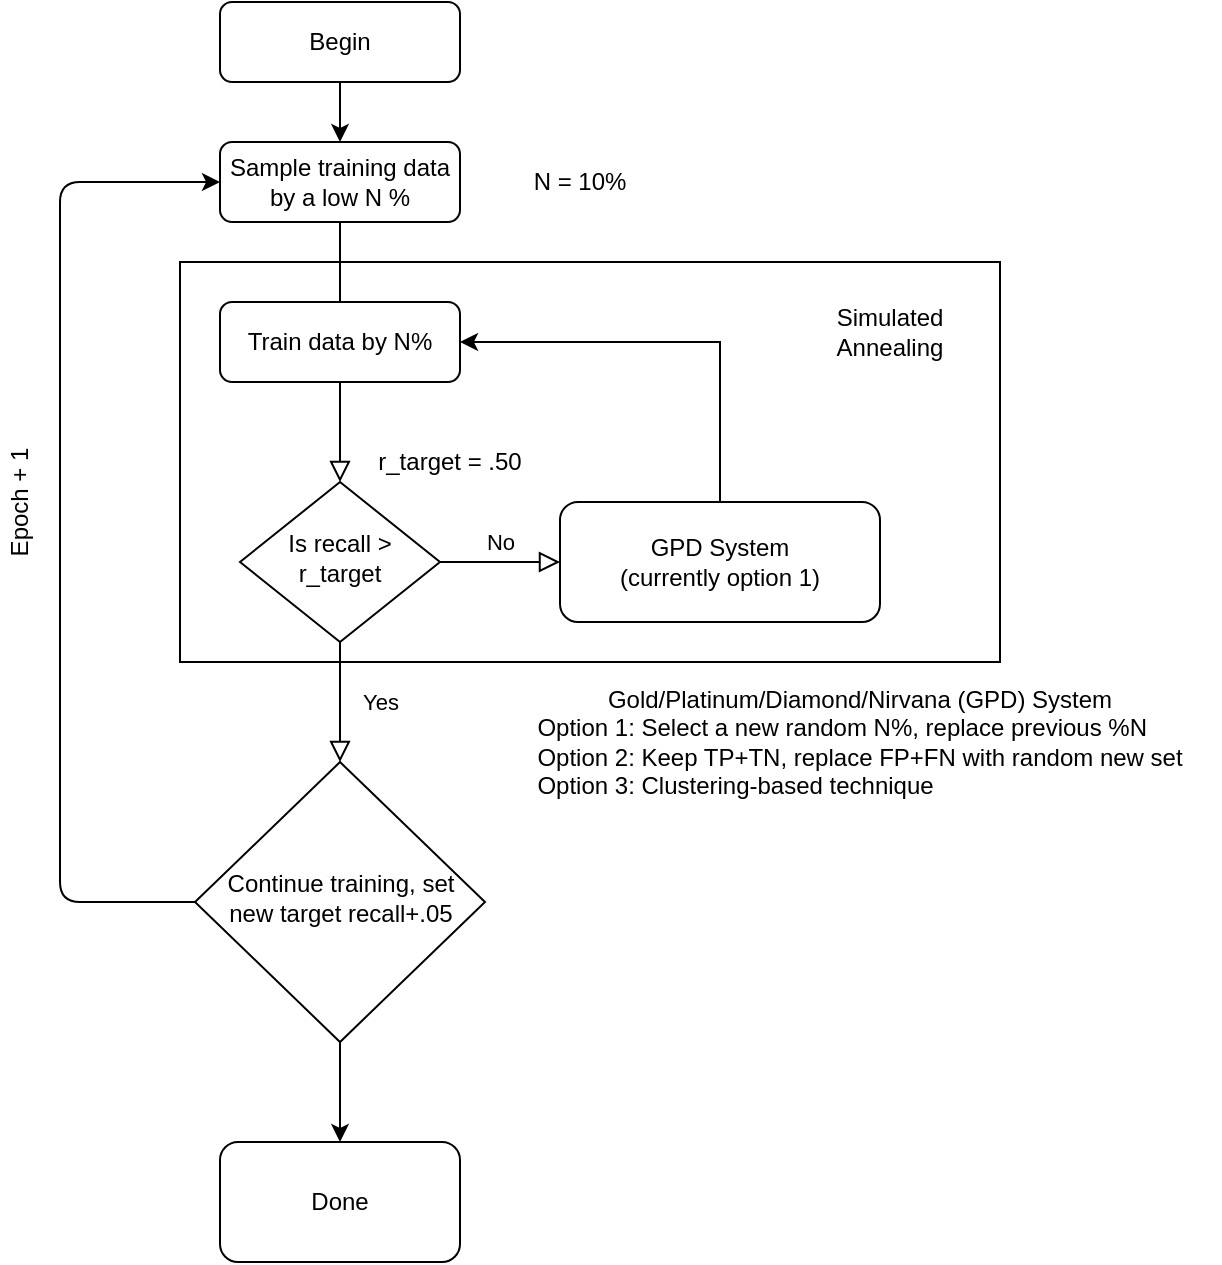 <mxfile version="13.0.3" type="device"><diagram id="C5RBs43oDa-KdzZeNtuy" name="Page-1"><mxGraphModel dx="982" dy="531" grid="1" gridSize="10" guides="1" tooltips="1" connect="1" arrows="1" fold="1" page="1" pageScale="1" pageWidth="827" pageHeight="1169" math="0" shadow="0"><root><mxCell id="WIyWlLk6GJQsqaUBKTNV-0"/><mxCell id="WIyWlLk6GJQsqaUBKTNV-1" parent="WIyWlLk6GJQsqaUBKTNV-0"/><mxCell id="8AxUa9z8sGpEEpYn_YDs-10" value="" style="rounded=0;whiteSpace=wrap;html=1;" vertex="1" parent="WIyWlLk6GJQsqaUBKTNV-1"><mxGeometry x="120" y="300" width="410" height="200" as="geometry"/></mxCell><mxCell id="WIyWlLk6GJQsqaUBKTNV-2" value="" style="rounded=0;html=1;jettySize=auto;orthogonalLoop=1;fontSize=11;endArrow=block;endFill=0;endSize=8;strokeWidth=1;shadow=0;labelBackgroundColor=none;edgeStyle=orthogonalEdgeStyle;" parent="WIyWlLk6GJQsqaUBKTNV-1" source="WIyWlLk6GJQsqaUBKTNV-3" target="WIyWlLk6GJQsqaUBKTNV-6" edge="1"><mxGeometry relative="1" as="geometry"/></mxCell><mxCell id="WIyWlLk6GJQsqaUBKTNV-3" value="Sample training data by a low N %" style="rounded=1;whiteSpace=wrap;html=1;fontSize=12;glass=0;strokeWidth=1;shadow=0;" parent="WIyWlLk6GJQsqaUBKTNV-1" vertex="1"><mxGeometry x="140" y="240" width="120" height="40" as="geometry"/></mxCell><mxCell id="WIyWlLk6GJQsqaUBKTNV-4" value="Yes" style="rounded=0;html=1;jettySize=auto;orthogonalLoop=1;fontSize=11;endArrow=block;endFill=0;endSize=8;strokeWidth=1;shadow=0;labelBackgroundColor=none;edgeStyle=orthogonalEdgeStyle;" parent="WIyWlLk6GJQsqaUBKTNV-1" source="WIyWlLk6GJQsqaUBKTNV-6" target="WIyWlLk6GJQsqaUBKTNV-10" edge="1"><mxGeometry y="20" relative="1" as="geometry"><mxPoint as="offset"/></mxGeometry></mxCell><mxCell id="WIyWlLk6GJQsqaUBKTNV-5" value="No" style="edgeStyle=orthogonalEdgeStyle;rounded=0;html=1;jettySize=auto;orthogonalLoop=1;fontSize=11;endArrow=block;endFill=0;endSize=8;strokeWidth=1;shadow=0;labelBackgroundColor=none;" parent="WIyWlLk6GJQsqaUBKTNV-1" source="WIyWlLk6GJQsqaUBKTNV-6" target="WIyWlLk6GJQsqaUBKTNV-7" edge="1"><mxGeometry y="10" relative="1" as="geometry"><mxPoint as="offset"/></mxGeometry></mxCell><mxCell id="WIyWlLk6GJQsqaUBKTNV-6" value="Is recall &amp;gt; r_target" style="rhombus;whiteSpace=wrap;html=1;shadow=0;fontFamily=Helvetica;fontSize=12;align=center;strokeWidth=1;spacing=6;spacingTop=-4;" parent="WIyWlLk6GJQsqaUBKTNV-1" vertex="1"><mxGeometry x="150" y="410" width="100" height="80" as="geometry"/></mxCell><mxCell id="8AxUa9z8sGpEEpYn_YDs-8" value="" style="edgeStyle=orthogonalEdgeStyle;rounded=0;orthogonalLoop=1;jettySize=auto;html=1;entryX=1;entryY=0.5;entryDx=0;entryDy=0;" edge="1" parent="WIyWlLk6GJQsqaUBKTNV-1" source="WIyWlLk6GJQsqaUBKTNV-7" target="8AxUa9z8sGpEEpYn_YDs-3"><mxGeometry relative="1" as="geometry"><mxPoint x="390" y="340" as="targetPoint"/><Array as="points"><mxPoint x="390" y="340"/></Array></mxGeometry></mxCell><mxCell id="WIyWlLk6GJQsqaUBKTNV-7" value="GPD System&lt;br&gt;(currently option 1)" style="rounded=1;whiteSpace=wrap;html=1;fontSize=12;glass=0;strokeWidth=1;shadow=0;" parent="WIyWlLk6GJQsqaUBKTNV-1" vertex="1"><mxGeometry x="310" y="420" width="160" height="60" as="geometry"/></mxCell><mxCell id="8AxUa9z8sGpEEpYn_YDs-13" style="edgeStyle=orthogonalEdgeStyle;rounded=0;orthogonalLoop=1;jettySize=auto;html=1;" edge="1" parent="WIyWlLk6GJQsqaUBKTNV-1" source="WIyWlLk6GJQsqaUBKTNV-10" target="8AxUa9z8sGpEEpYn_YDs-14"><mxGeometry relative="1" as="geometry"><mxPoint x="200" y="740" as="targetPoint"/></mxGeometry></mxCell><mxCell id="WIyWlLk6GJQsqaUBKTNV-10" value="Continue training, set new target recall+.05" style="rhombus;whiteSpace=wrap;html=1;shadow=0;fontFamily=Helvetica;fontSize=12;align=center;strokeWidth=1;spacing=6;spacingTop=-4;" parent="WIyWlLk6GJQsqaUBKTNV-1" vertex="1"><mxGeometry x="127.5" y="550" width="145" height="140" as="geometry"/></mxCell><mxCell id="8AxUa9z8sGpEEpYn_YDs-2" style="edgeStyle=orthogonalEdgeStyle;rounded=0;orthogonalLoop=1;jettySize=auto;html=1;exitX=0.5;exitY=1;exitDx=0;exitDy=0;entryX=0.5;entryY=0;entryDx=0;entryDy=0;" edge="1" parent="WIyWlLk6GJQsqaUBKTNV-1" source="8AxUa9z8sGpEEpYn_YDs-0" target="WIyWlLk6GJQsqaUBKTNV-3"><mxGeometry relative="1" as="geometry"/></mxCell><mxCell id="8AxUa9z8sGpEEpYn_YDs-0" value="Begin" style="rounded=1;whiteSpace=wrap;html=1;" vertex="1" parent="WIyWlLk6GJQsqaUBKTNV-1"><mxGeometry x="140" y="170" width="120" height="40" as="geometry"/></mxCell><mxCell id="8AxUa9z8sGpEEpYn_YDs-3" value="Train data by N%" style="rounded=1;whiteSpace=wrap;html=1;fontSize=12;glass=0;strokeWidth=1;shadow=0;" vertex="1" parent="WIyWlLk6GJQsqaUBKTNV-1"><mxGeometry x="140" y="320" width="120" height="40" as="geometry"/></mxCell><mxCell id="8AxUa9z8sGpEEpYn_YDs-11" value="Simulated Annealing" style="text;html=1;strokeColor=none;fillColor=none;align=center;verticalAlign=middle;whiteSpace=wrap;rounded=0;" vertex="1" parent="WIyWlLk6GJQsqaUBKTNV-1"><mxGeometry x="430" y="310" width="90" height="50" as="geometry"/></mxCell><mxCell id="8AxUa9z8sGpEEpYn_YDs-12" value="" style="endArrow=classic;html=1;exitX=0;exitY=0.5;exitDx=0;exitDy=0;entryX=0;entryY=0.5;entryDx=0;entryDy=0;" edge="1" parent="WIyWlLk6GJQsqaUBKTNV-1" source="WIyWlLk6GJQsqaUBKTNV-10" target="WIyWlLk6GJQsqaUBKTNV-3"><mxGeometry width="50" height="50" relative="1" as="geometry"><mxPoint x="390" y="590" as="sourcePoint"/><mxPoint x="440" y="540" as="targetPoint"/><Array as="points"><mxPoint x="60" y="620"/><mxPoint x="60" y="260"/></Array></mxGeometry></mxCell><mxCell id="8AxUa9z8sGpEEpYn_YDs-14" value="Done" style="rounded=1;whiteSpace=wrap;html=1;" vertex="1" parent="WIyWlLk6GJQsqaUBKTNV-1"><mxGeometry x="140" y="740" width="120" height="60" as="geometry"/></mxCell><mxCell id="8AxUa9z8sGpEEpYn_YDs-15" value="Epoch + 1" style="text;html=1;strokeColor=none;fillColor=none;align=center;verticalAlign=middle;whiteSpace=wrap;rounded=0;rotation=-90;" vertex="1" parent="WIyWlLk6GJQsqaUBKTNV-1"><mxGeometry x="10" y="410" width="60" height="20" as="geometry"/></mxCell><mxCell id="8AxUa9z8sGpEEpYn_YDs-16" value="N = 10%" style="text;html=1;strokeColor=none;fillColor=none;align=center;verticalAlign=middle;whiteSpace=wrap;rounded=0;" vertex="1" parent="WIyWlLk6GJQsqaUBKTNV-1"><mxGeometry x="260" y="250" width="120" height="20" as="geometry"/></mxCell><mxCell id="8AxUa9z8sGpEEpYn_YDs-17" value="r_target = .50" style="text;html=1;strokeColor=none;fillColor=none;align=center;verticalAlign=middle;whiteSpace=wrap;rounded=0;" vertex="1" parent="WIyWlLk6GJQsqaUBKTNV-1"><mxGeometry x="210" y="390" width="90" height="20" as="geometry"/></mxCell><mxCell id="8AxUa9z8sGpEEpYn_YDs-18" value="Gold/Platinum/Diamond/Nirvana (GPD) System&lt;br&gt;&lt;div style=&quot;text-align: left&quot;&gt;&lt;span&gt;Option 1: Select a new random N%, replace previous %N&lt;/span&gt;&lt;/div&gt;&lt;div style=&quot;text-align: left&quot;&gt;&lt;span&gt;Option 2: Keep TP+TN, replace FP+FN with random new set&lt;/span&gt;&lt;/div&gt;&lt;div style=&quot;text-align: left&quot;&gt;Option 3: Clustering-based technique&lt;/div&gt;" style="text;html=1;strokeColor=none;fillColor=none;align=center;verticalAlign=middle;whiteSpace=wrap;rounded=0;" vertex="1" parent="WIyWlLk6GJQsqaUBKTNV-1"><mxGeometry x="280" y="510" width="360" height="60" as="geometry"/></mxCell></root></mxGraphModel></diagram></mxfile>